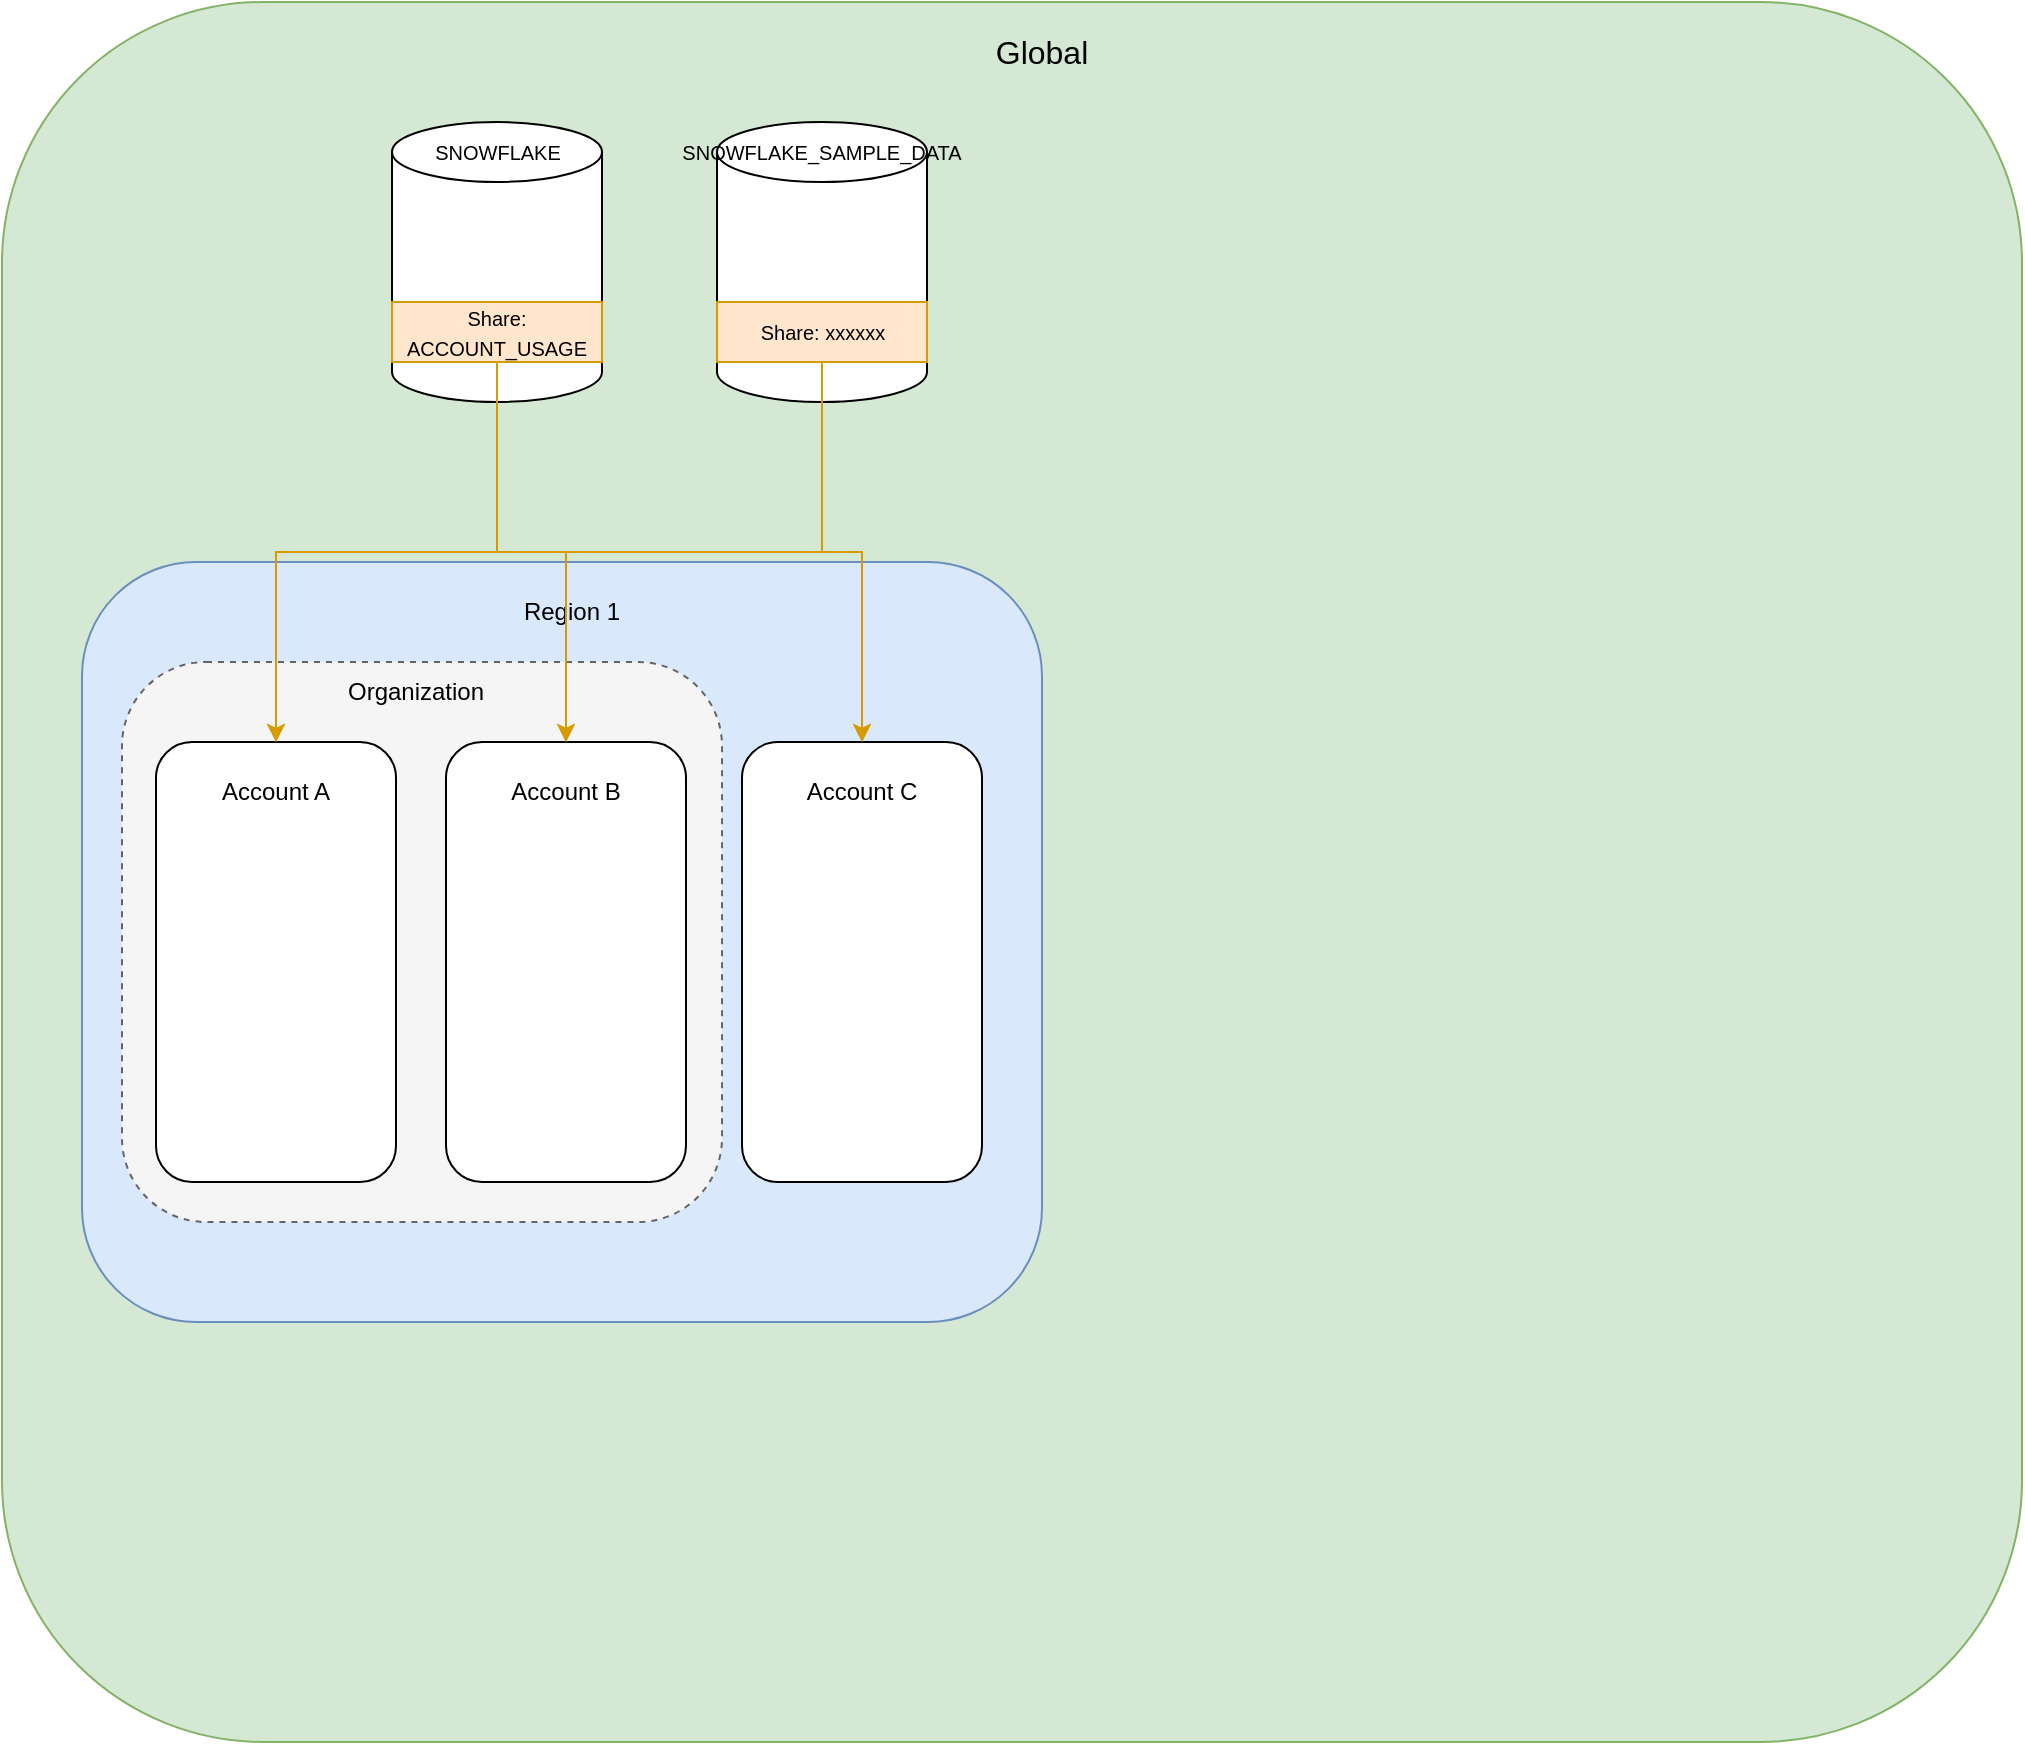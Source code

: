 <mxfile version="26.0.14">
  <diagram name="Page-1" id="uUJfRnPBLe-ES9fdIuTZ">
    <mxGraphModel dx="1496" dy="933" grid="1" gridSize="10" guides="1" tooltips="1" connect="1" arrows="1" fold="1" page="1" pageScale="1" pageWidth="850" pageHeight="1100" math="0" shadow="0">
      <root>
        <mxCell id="0" />
        <mxCell id="1" parent="0" />
        <mxCell id="wnIcTTCYhgNDyS9fsN6n-1" value="" style="rounded=1;whiteSpace=wrap;html=1;fillColor=#d5e8d4;strokeColor=#82b366;" parent="1" vertex="1">
          <mxGeometry x="70" y="180" width="1010" height="870" as="geometry" />
        </mxCell>
        <mxCell id="ibwjnVHDDmAVO01zUoGi-5" value="&lt;font style=&quot;font-size: 16px;&quot;&gt;Global&lt;/font&gt;" style="text;html=1;align=center;verticalAlign=middle;whiteSpace=wrap;rounded=0;fillColor=#d5e8d4;strokeColor=none;" vertex="1" parent="1">
          <mxGeometry x="560" y="190" width="60" height="30" as="geometry" />
        </mxCell>
        <mxCell id="ibwjnVHDDmAVO01zUoGi-12" value="" style="rounded=1;whiteSpace=wrap;html=1;fillColor=#dae8fc;strokeColor=#6c8ebf;" vertex="1" parent="1">
          <mxGeometry x="110" y="460" width="480" height="380" as="geometry" />
        </mxCell>
        <mxCell id="ibwjnVHDDmAVO01zUoGi-16" value="" style="rounded=1;whiteSpace=wrap;html=1;" vertex="1" parent="1">
          <mxGeometry x="440" y="550" width="120" height="220" as="geometry" />
        </mxCell>
        <mxCell id="ibwjnVHDDmAVO01zUoGi-19" value="Account C" style="text;html=1;align=center;verticalAlign=middle;whiteSpace=wrap;rounded=0;" vertex="1" parent="1">
          <mxGeometry x="470" y="560" width="60" height="30" as="geometry" />
        </mxCell>
        <mxCell id="ibwjnVHDDmAVO01zUoGi-20" value="" style="shape=cylinder3;whiteSpace=wrap;html=1;boundedLbl=1;backgroundOutline=1;size=15;align=center;" vertex="1" parent="1">
          <mxGeometry x="265" y="240" width="105" height="140" as="geometry" />
        </mxCell>
        <mxCell id="ibwjnVHDDmAVO01zUoGi-29" value="&lt;font style=&quot;font-size: 10px;&quot;&gt;Share: ACCOUNT_USAGE&lt;/font&gt;" style="text;html=1;align=center;verticalAlign=middle;whiteSpace=wrap;rounded=0;strokeColor=#d79b00;fillColor=#ffe6cc;" vertex="1" parent="1">
          <mxGeometry x="265" y="330" width="105" height="30" as="geometry" />
        </mxCell>
        <mxCell id="ibwjnVHDDmAVO01zUoGi-31" value="&lt;font style=&quot;font-size: 10px;&quot;&gt;SNOWFLAKE&lt;/font&gt;" style="text;html=1;align=center;verticalAlign=middle;whiteSpace=wrap;rounded=0;" vertex="1" parent="1">
          <mxGeometry x="287.5" y="240" width="60" height="30" as="geometry" />
        </mxCell>
        <mxCell id="ibwjnVHDDmAVO01zUoGi-37" value="" style="shape=cylinder3;whiteSpace=wrap;html=1;boundedLbl=1;backgroundOutline=1;size=15;align=center;" vertex="1" parent="1">
          <mxGeometry x="427.5" y="240" width="105" height="140" as="geometry" />
        </mxCell>
        <mxCell id="ibwjnVHDDmAVO01zUoGi-32" value="&lt;font style=&quot;font-size: 10px;&quot;&gt;SNOWFLAKE_SAMPLE_DATA&lt;/font&gt;" style="text;html=1;align=center;verticalAlign=middle;whiteSpace=wrap;rounded=0;" vertex="1" parent="1">
          <mxGeometry x="450" y="240" width="60" height="30" as="geometry" />
        </mxCell>
        <mxCell id="ibwjnVHDDmAVO01zUoGi-47" value="" style="rounded=1;whiteSpace=wrap;html=1;fillColor=#f5f5f5;fontColor=#333333;strokeColor=#666666;dashed=1;" vertex="1" parent="1">
          <mxGeometry x="130" y="510" width="300" height="280" as="geometry" />
        </mxCell>
        <mxCell id="ibwjnVHDDmAVO01zUoGi-35" value="&lt;font style=&quot;font-size: 10px;&quot;&gt;Share: xxxxxx&lt;/font&gt;" style="text;html=1;align=center;verticalAlign=middle;whiteSpace=wrap;rounded=0;strokeColor=#d79b00;fillColor=#ffe6cc;" vertex="1" parent="1">
          <mxGeometry x="427.5" y="330" width="105" height="30" as="geometry" />
        </mxCell>
        <mxCell id="ibwjnVHDDmAVO01zUoGi-14" value="" style="rounded=1;whiteSpace=wrap;html=1;" vertex="1" parent="1">
          <mxGeometry x="147" y="550" width="120" height="220" as="geometry" />
        </mxCell>
        <mxCell id="ibwjnVHDDmAVO01zUoGi-15" value="" style="rounded=1;whiteSpace=wrap;html=1;" vertex="1" parent="1">
          <mxGeometry x="292" y="550" width="120" height="220" as="geometry" />
        </mxCell>
        <mxCell id="ibwjnVHDDmAVO01zUoGi-17" value="Organization" style="text;html=1;align=center;verticalAlign=middle;whiteSpace=wrap;rounded=0;" vertex="1" parent="1">
          <mxGeometry x="247" y="510" width="60" height="30" as="geometry" />
        </mxCell>
        <mxCell id="ibwjnVHDDmAVO01zUoGi-18" value="Account B" style="text;html=1;align=center;verticalAlign=middle;whiteSpace=wrap;rounded=0;" vertex="1" parent="1">
          <mxGeometry x="322" y="560" width="60" height="30" as="geometry" />
        </mxCell>
        <mxCell id="ibwjnVHDDmAVO01zUoGi-13" value="Region 1" style="text;html=1;align=center;verticalAlign=middle;whiteSpace=wrap;rounded=0;fillColor=#dae8fc;strokeColor=none;" vertex="1" parent="1">
          <mxGeometry x="325" y="470" width="60" height="30" as="geometry" />
        </mxCell>
        <mxCell id="ibwjnVHDDmAVO01zUoGi-39" style="edgeStyle=orthogonalEdgeStyle;rounded=0;orthogonalLoop=1;jettySize=auto;html=1;exitX=0.5;exitY=1;exitDx=0;exitDy=0;entryX=0.5;entryY=0;entryDx=0;entryDy=0;fillColor=#ffe6cc;strokeColor=#d79b00;" edge="1" parent="1" source="ibwjnVHDDmAVO01zUoGi-29" target="ibwjnVHDDmAVO01zUoGi-14">
          <mxGeometry relative="1" as="geometry" />
        </mxCell>
        <mxCell id="ibwjnVHDDmAVO01zUoGi-40" style="edgeStyle=orthogonalEdgeStyle;rounded=0;orthogonalLoop=1;jettySize=auto;html=1;exitX=0.5;exitY=1;exitDx=0;exitDy=0;entryX=0.5;entryY=0;entryDx=0;entryDy=0;fillColor=#ffe6cc;strokeColor=#d79b00;" edge="1" parent="1" source="ibwjnVHDDmAVO01zUoGi-29" target="ibwjnVHDDmAVO01zUoGi-15">
          <mxGeometry relative="1" as="geometry" />
        </mxCell>
        <mxCell id="ibwjnVHDDmAVO01zUoGi-41" style="edgeStyle=orthogonalEdgeStyle;rounded=0;orthogonalLoop=1;jettySize=auto;html=1;exitX=0.5;exitY=1;exitDx=0;exitDy=0;entryX=0.5;entryY=0;entryDx=0;entryDy=0;fillColor=#ffe6cc;strokeColor=#d79b00;" edge="1" parent="1" source="ibwjnVHDDmAVO01zUoGi-29" target="ibwjnVHDDmAVO01zUoGi-16">
          <mxGeometry relative="1" as="geometry" />
        </mxCell>
        <mxCell id="ibwjnVHDDmAVO01zUoGi-42" style="edgeStyle=orthogonalEdgeStyle;rounded=0;orthogonalLoop=1;jettySize=auto;html=1;exitX=0.5;exitY=1;exitDx=0;exitDy=0;entryX=0.5;entryY=0;entryDx=0;entryDy=0;fillColor=#ffe6cc;strokeColor=#d79b00;" edge="1" parent="1" source="ibwjnVHDDmAVO01zUoGi-35" target="ibwjnVHDDmAVO01zUoGi-14">
          <mxGeometry relative="1" as="geometry">
            <mxPoint x="210" y="590" as="targetPoint" />
          </mxGeometry>
        </mxCell>
        <mxCell id="ibwjnVHDDmAVO01zUoGi-44" style="edgeStyle=orthogonalEdgeStyle;rounded=0;orthogonalLoop=1;jettySize=auto;html=1;exitX=0.5;exitY=1;exitDx=0;exitDy=0;entryX=0.5;entryY=0;entryDx=0;entryDy=0;fillColor=#ffe6cc;strokeColor=#d79b00;" edge="1" parent="1" source="ibwjnVHDDmAVO01zUoGi-35" target="ibwjnVHDDmAVO01zUoGi-15">
          <mxGeometry relative="1" as="geometry" />
        </mxCell>
        <mxCell id="ibwjnVHDDmAVO01zUoGi-45" style="edgeStyle=orthogonalEdgeStyle;rounded=0;orthogonalLoop=1;jettySize=auto;html=1;exitX=0.5;exitY=1;exitDx=0;exitDy=0;entryX=0.5;entryY=0;entryDx=0;entryDy=0;fillColor=#ffe6cc;strokeColor=#d79b00;" edge="1" parent="1" source="ibwjnVHDDmAVO01zUoGi-35" target="ibwjnVHDDmAVO01zUoGi-16">
          <mxGeometry relative="1" as="geometry" />
        </mxCell>
        <mxCell id="ibwjnVHDDmAVO01zUoGi-48" value="Account A" style="text;html=1;align=center;verticalAlign=middle;whiteSpace=wrap;rounded=0;" vertex="1" parent="1">
          <mxGeometry x="177" y="560" width="60" height="30" as="geometry" />
        </mxCell>
      </root>
    </mxGraphModel>
  </diagram>
</mxfile>
